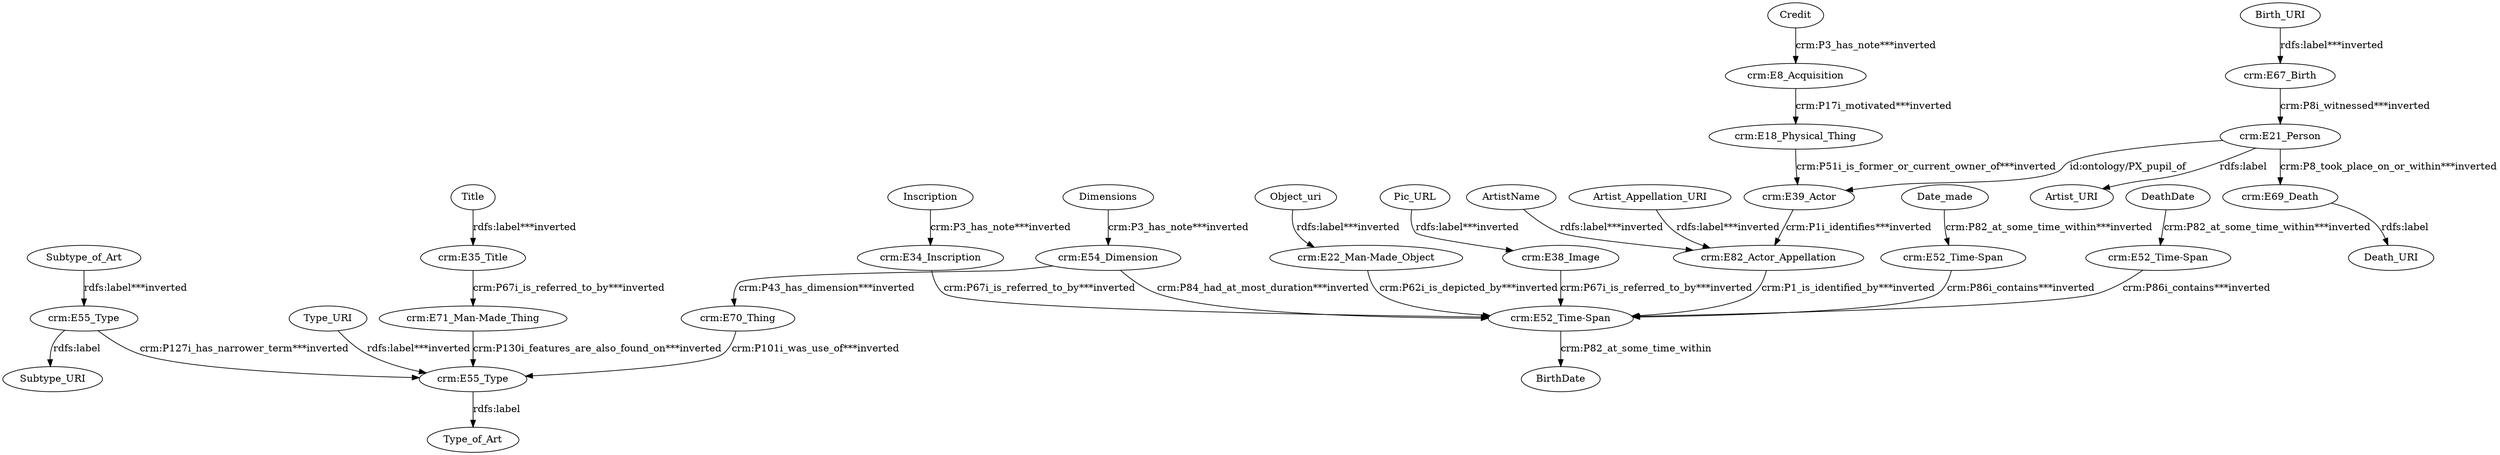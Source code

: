 digraph {
  ArtistName [type=attribute_name,label=ArtistName]
  "crm:E82_Actor_Appellation1" [type=class_uri,label="crm:E82_Actor_Appellation"]
  Artist_Appellation_URI [type=attribute_name,label=Artist_Appellation_URI]
  Birth_URI [type=attribute_name,label=Birth_URI]
  "crm:E67_Birth1" [type=class_uri,label="crm:E67_Birth"]
  Credit [type=attribute_name,label=Credit]
  "crm:E8_Acquisition1" [type=class_uri,label="crm:E8_Acquisition"]
  Date_made [type=attribute_name,label=Date_made]
  "crm:E52_Time-Span3" [type=class_uri,label="crm:E52_Time-Span"]
  DeathDate [type=attribute_name,label=DeathDate]
  "crm:E52_Time-Span2" [type=class_uri,label="crm:E52_Time-Span"]
  Dimensions [type=attribute_name,label=Dimensions]
  "crm:E54_Dimension1" [type=class_uri,label="crm:E54_Dimension"]
  Inscription [type=attribute_name,label=Inscription]
  "crm:E34_Inscription1" [type=class_uri,label="crm:E34_Inscription"]
  Object_uri [type=attribute_name,label=Object_uri]
  "crm:E22_Man-Made_Object1" [type=class_uri,label="crm:E22_Man-Made_Object"]
  Pic_URL [type=attribute_name,label=Pic_URL]
  "crm:E38_Image1" [type=class_uri,label="crm:E38_Image"]
  Subtype_of_Art [type=attribute_name,label=Subtype_of_Art]
  "crm:E55_Type1" [type=class_uri,label="crm:E55_Type"]
  Title [type=attribute_name,label=Title]
  "crm:E35_Title1" [type=class_uri,label="crm:E35_Title"]
  Type_URI [type=attribute_name,label=Type_URI]
  "crm:E55_Type2" [type=class_uri,label="crm:E55_Type"]
  "crm:E18_Physical_Thing" [type=class_uri,label="crm:E18_Physical_Thing"]
  "crm:E39_Actor" [type=class_uri,label="crm:E39_Actor"]
  "crm:E21_Person1" [type=class_uri,label="crm:E21_Person"]
  Artist_URI [type=attribute_name,label=Artist_URI]
  "crm:E69_Death1" [type=class_uri,label="crm:E69_Death"]
  "crm:E52_Time-Span1" [type=class_uri,label="crm:E52_Time-Span"]
  "crm:E71_Man-Made_Thing" [type=class_uri,label="crm:E71_Man-Made_Thing"]
  BirthDate [type=attribute_name,label=BirthDate]
  "crm:E70_Thing" [type=class_uri,label="crm:E70_Thing"]
  Subtype_URI [type=attribute_name,label=Subtype_URI]
  Type_of_Art [type=attribute_name,label=Type_of_Art]
  Death_URI [type=attribute_name,label=Death_URI]
  ArtistName -> "crm:E82_Actor_Appellation1" [type=st_property_uri,label="rdfs:label***inverted",weight=1]
  Artist_Appellation_URI -> "crm:E82_Actor_Appellation1" [type=st_property_uri,label="rdfs:label***inverted",weight=1]
  Birth_URI -> "crm:E67_Birth1" [type=st_property_uri,label="rdfs:label***inverted",weight=1]
  Credit -> "crm:E8_Acquisition1" [type=st_property_uri,label="crm:P3_has_note***inverted",weight=1]
  Date_made -> "crm:E52_Time-Span3" [type=st_property_uri,label="crm:P82_at_some_time_within***inverted",weight=1]
  DeathDate -> "crm:E52_Time-Span2" [type=st_property_uri,label="crm:P82_at_some_time_within***inverted",weight=1]
  Dimensions -> "crm:E54_Dimension1" [type=st_property_uri,label="crm:P3_has_note***inverted",weight=1]
  Inscription -> "crm:E34_Inscription1" [type=st_property_uri,label="crm:P3_has_note***inverted",weight=1]
  Object_uri -> "crm:E22_Man-Made_Object1" [type=st_property_uri,label="rdfs:label***inverted",weight=1]
  Pic_URL -> "crm:E38_Image1" [type=st_property_uri,label="rdfs:label***inverted",weight=1]
  Subtype_of_Art -> "crm:E55_Type1" [type=st_property_uri,label="rdfs:label***inverted",weight=1]
  Title -> "crm:E35_Title1" [type=st_property_uri,label="rdfs:label***inverted",weight=1]
  Type_URI -> "crm:E55_Type2" [type=st_property_uri,label="rdfs:label***inverted",weight=1]
  "crm:E18_Physical_Thing" -> "crm:E39_Actor" [type=direct_property_uri,label="crm:P51i_is_former_or_current_owner_of***inverted",weight=1]
  "crm:E21_Person1" -> Artist_URI [label="rdfs:label",type=st_property_uri]
  "crm:E21_Person1" -> "crm:E39_Actor" [label="id:ontology/PX_pupil_of",type=direct_property_uri,weight=1]
  "crm:E21_Person1" -> "crm:E69_Death1" [type=inherited,label="crm:P8_took_place_on_or_within***inverted",weight=4]
  "crm:E22_Man-Made_Object1" -> "crm:E52_Time-Span1" [type=inherited,label="crm:P62i_is_depicted_by***inverted",weight=4]
  "crm:E34_Inscription1" -> "crm:E52_Time-Span1" [type=inherited,label="crm:P67i_is_referred_to_by***inverted",weight=4]
  "crm:E35_Title1" -> "crm:E71_Man-Made_Thing" [type=inherited,label="crm:P67i_is_referred_to_by***inverted",weight=4]
  "crm:E38_Image1" -> "crm:E52_Time-Span1" [type=inherited,label="crm:P67i_is_referred_to_by***inverted",weight=4]
  "crm:E39_Actor" -> "crm:E82_Actor_Appellation1" [type=inherited,label="crm:P1i_identifies***inverted",weight=4]
  "crm:E52_Time-Span1" -> BirthDate [label="crm:P82_at_some_time_within",type=st_property_uri]
  "crm:E52_Time-Span2" -> "crm:E52_Time-Span1" [type=direct_property_uri,label="crm:P86i_contains***inverted",weight=1]
  "crm:E52_Time-Span3" -> "crm:E52_Time-Span1" [type=direct_property_uri,label="crm:P86i_contains***inverted",weight=1]
  "crm:E54_Dimension1" -> "crm:E52_Time-Span1" [type=direct_property_uri,label="crm:P84_had_at_most_duration***inverted",weight=1]
  "crm:E54_Dimension1" -> "crm:E70_Thing" [type=direct_property_uri,label="crm:P43_has_dimension***inverted",weight=1]
  "crm:E55_Type1" -> Subtype_URI [label="rdfs:label",type=st_property_uri]
  "crm:E55_Type1" -> "crm:E55_Type2" [type=direct_property_uri,label="crm:P127i_has_narrower_term***inverted",weight=1]
  "crm:E55_Type2" -> Type_of_Art [label="rdfs:label",type=st_property_uri]
  "crm:E67_Birth1" -> "crm:E21_Person1" [type=inherited,label="crm:P8i_witnessed***inverted",weight=4]
  "crm:E69_Death1" -> Death_URI [label="rdfs:label",type=st_property_uri]
  "crm:E70_Thing" -> "crm:E55_Type2" [type=direct_property_uri,label="crm:P101i_was_use_of***inverted",weight=1]
  "crm:E71_Man-Made_Thing" -> "crm:E55_Type2" [type=inherited,label="crm:P130i_features_are_also_found_on***inverted",weight=4]
  "crm:E82_Actor_Appellation1" -> "crm:E52_Time-Span1" [type=inherited,label="crm:P1_is_identified_by***inverted",weight=4]
  "crm:E8_Acquisition1" -> "crm:E18_Physical_Thing" [type=inherited,label="crm:P17i_motivated***inverted",weight=4]
}
